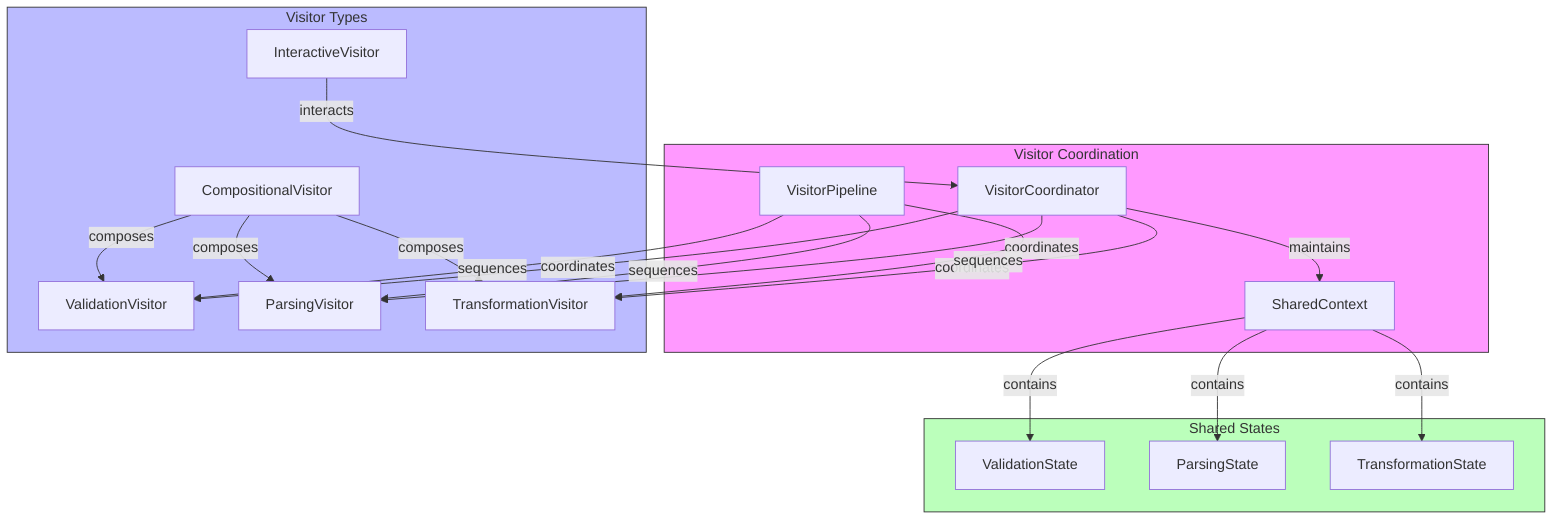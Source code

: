 graph TB
    subgraph Coordination["Visitor Coordination"]
        VC["VisitorCoordinator"]
        SC["SharedContext"]
        VP["VisitorPipeline"]
    end

    subgraph Visitors["Visitor Types"]
        V1["ValidationVisitor"]
        V2["ParsingVisitor"]
        V3["TransformationVisitor"]
        CV["CompositionalVisitor"]
        IV["InteractiveVisitor"]
    end

    subgraph States["Shared States"]
        VS["ValidationState"]
        PS["ParsingState"]
        TS["TransformationState"]
    end

    VC -->|"coordinates"| V1
    VC -->|"coordinates"| V2
    VC -->|"coordinates"| V3
    VC -->|"maintains"| SC

    CV -->|"composes"| V1
    CV -->|"composes"| V2
    CV -->|"composes"| V3

    IV -->|"interacts"| VC

    SC -->|"contains"| VS
    SC -->|"contains"| PS
    SC -->|"contains"| TS

    VP -->|"sequences"| V1
    VP -->|"sequences"| V2
    VP -->|"sequences"| V3

    style Coordination fill:#f9f,stroke:#333
    style Visitors fill:#bbf,stroke:#333
    style States fill:#bfb,stroke:#333